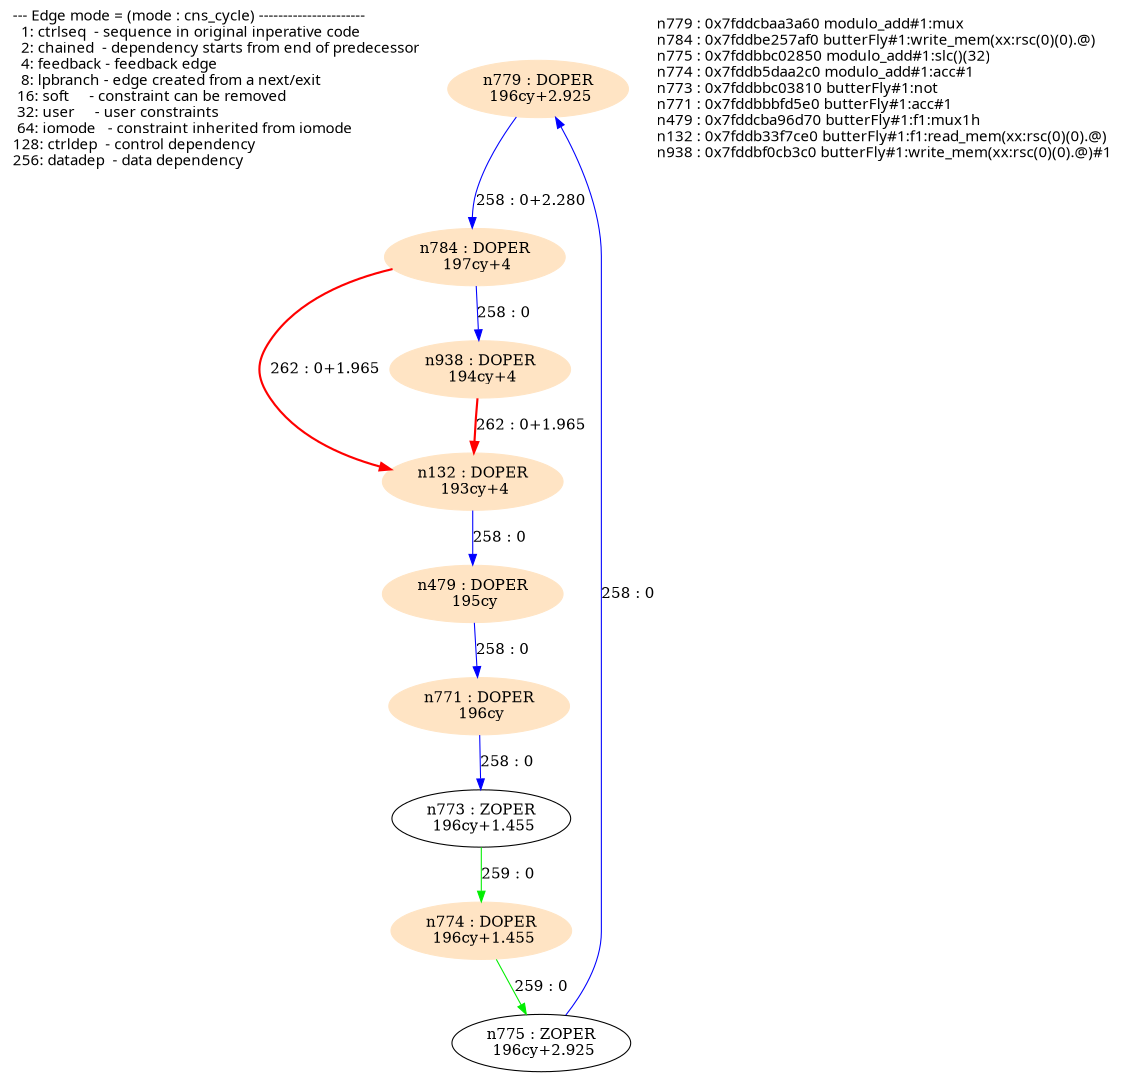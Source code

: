 digraph G {
  size="7.5,10"; center=true; ratio=auto;
  m1[fontname=Fixed,labeljust=left,label="--- Edge mode = (mode : cns_cycle) ----------------------\l  1: ctrlseq  - sequence in original inperative code     \l  2: chained  - dependency starts from end of predecessor\l  4: feedback - feedback edge                            \l  8: lpbranch - edge created from a next/exit            \l 16: soft     - constraint can be removed                \l 32: user     - user constraints                         \l 64: iomode   - constraint inherited from iomode         \l128: ctrldep  - control dependency                       \l256: datadep  - data dependency                          \l",shape=none];
  n779[label="n779 : DOPER\n 196cy+2.925\n",shape=ellipse,style=filled,color=bisque];
  n784[label="n784 : DOPER\n 197cy+4\n",shape=ellipse,style=filled,color=bisque];
  n775[label="n775 : ZOPER\n 196cy+2.925\n",shape=ellipse];
  n774[label="n774 : DOPER\n 196cy+1.455\n",shape=ellipse,style=filled,color=bisque];
  n773[label="n773 : ZOPER\n 196cy+1.455\n",shape=ellipse];
  n771[label="n771 : DOPER\n 196cy\n",shape=ellipse,style=filled,color=bisque];
  n479[label="n479 : DOPER\n 195cy\n",shape=ellipse,style=filled,color=bisque];
  n132[label="n132 : DOPER\n 193cy+4\n",shape=ellipse,style=filled,color=bisque];
  n938[label="n938 : DOPER\n 194cy+4\n",shape=ellipse,style=filled,color=bisque];
  m2[fontname=Fixed,labeljust=left,label="n779 : 0x7fddcbaa3a60 modulo_add#1:mux\ln784 : 0x7fddbe257af0 butterFly#1:write_mem(xx:rsc(0)(0).@)\ln775 : 0x7fddbbc02850 modulo_add#1:slc()(32)\ln774 : 0x7fddb5daa2c0 modulo_add#1:acc#1\ln773 : 0x7fddbbc03810 butterFly#1:not\ln771 : 0x7fddbbbfd5e0 butterFly#1:acc#1\ln479 : 0x7fddcba96d70 butterFly#1:f1:mux1h\ln132 : 0x7fddb33f7ce0 butterFly#1:f1:read_mem(xx:rsc(0)(0).@)\ln938 : 0x7fddbf0cb3c0 butterFly#1:write_mem(xx:rsc(0)(0).@)#1\l",shape=none];
  n779 -> n784[label="258 : 0+2.280",color=blue];
  n775 -> n779[label="258 : 0",color=blue];
  n774 -> n775[label="259 : 0",color=green2];
  n773 -> n774[label="259 : 0",color=green2];
  n771 -> n773[label="258 : 0",color=blue];
  n479 -> n771[label="258 : 0",color=blue];
  n132 -> n479[label="258 : 0",color=blue];
  n938 -> n132[label="262 : 0+1.965",color=red, style=bold];
  n784 -> n938[label="258 : 0",color=blue];
  n784 -> n132[label="262 : 0+1.965",color=red, style=bold];
}

